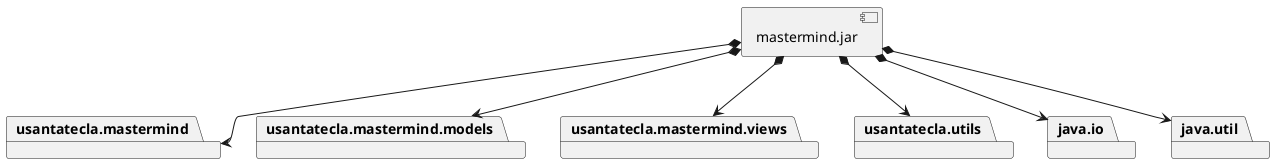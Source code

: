 @startuml desarrollo_implementacion
package "  "  as usantatecla.mastermind {
}
package "  "  as usantatecla.mastermind.models {
}
package "  "  as usantatecla.mastermind.views {
}
package "  "  as usantatecla.utils {
}
package "  "  as java.io {
}
package "  "  as java.util {
}

[mastermind.jar] as jar

jar *--> usantatecla.mastermind
jar *--> usantatecla.mastermind.models
jar *--> usantatecla.mastermind.views
jar *--> usantatecla.utils
jar *--> java.io
jar *--> java.util
@enduml

@startuml despliegue_fisica
node node #DDDDDD [
<b>Personal Computer</b>
----
]

[ mastermind.jar ] as component

node *--> component
@enduml
